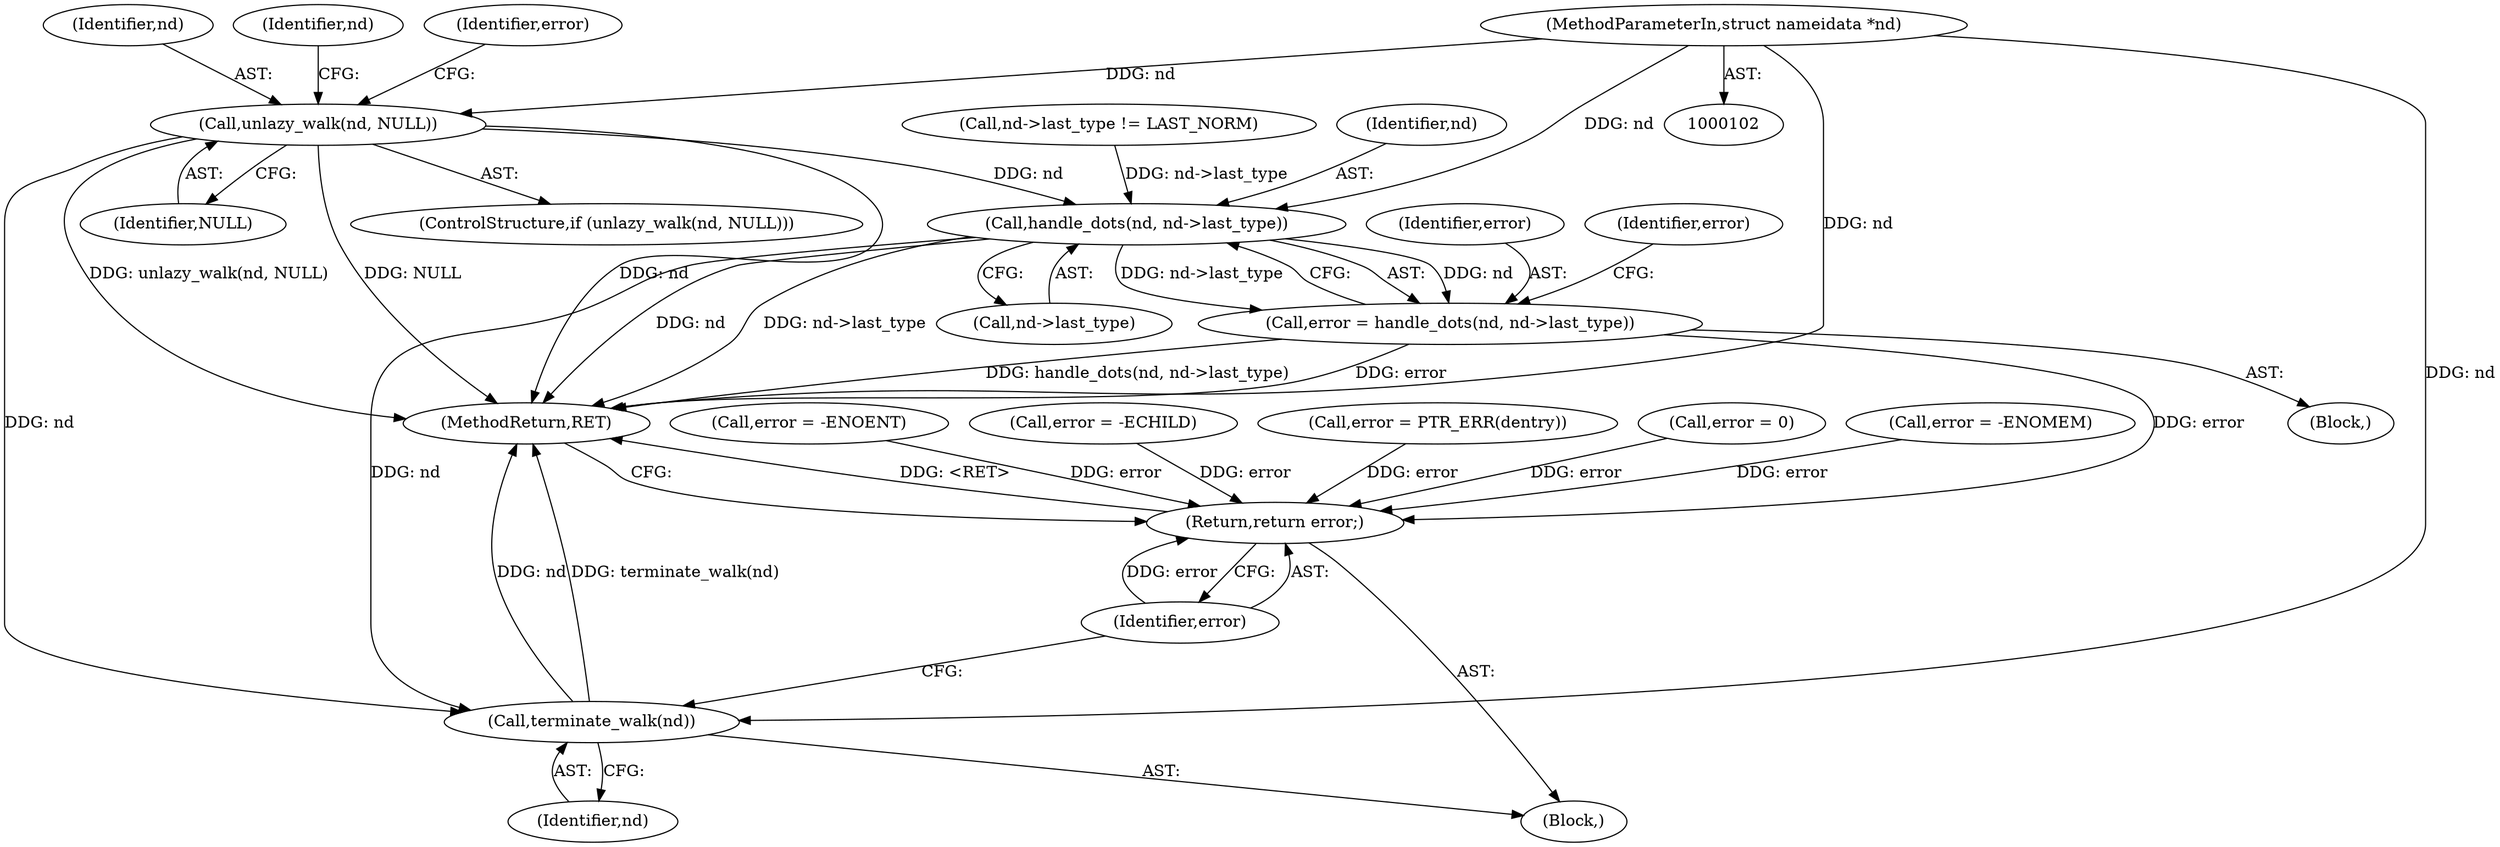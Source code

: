 digraph "0_linux_295dc39d941dc2ae53d5c170365af4c9d5c16212@pointer" {
"1000103" [label="(MethodParameterIn,struct nameidata *nd)"];
"1000127" [label="(Call,unlazy_walk(nd, NULL))"];
"1000151" [label="(Call,handle_dots(nd, nd->last_type))"];
"1000149" [label="(Call,error = handle_dots(nd, nd->last_type))"];
"1000297" [label="(Return,return error;)"];
"1000295" [label="(Call,terminate_walk(nd))"];
"1000128" [label="(Identifier,nd)"];
"1000148" [label="(Block,)"];
"1000138" [label="(Identifier,nd)"];
"1000254" [label="(Call,error = -ENOENT)"];
"1000149" [label="(Call,error = handle_dots(nd, nd->last_type))"];
"1000296" [label="(Identifier,nd)"];
"1000298" [label="(Identifier,error)"];
"1000152" [label="(Identifier,nd)"];
"1000299" [label="(MethodReturn,RET)"];
"1000151" [label="(Call,handle_dots(nd, nd->last_type))"];
"1000131" [label="(Call,error = -ECHILD)"];
"1000295" [label="(Call,terminate_walk(nd))"];
"1000153" [label="(Call,nd->last_type)"];
"1000143" [label="(Call,nd->last_type != LAST_NORM)"];
"1000150" [label="(Identifier,error)"];
"1000127" [label="(Call,unlazy_walk(nd, NULL))"];
"1000132" [label="(Identifier,error)"];
"1000221" [label="(Call,error = PTR_ERR(dentry))"];
"1000291" [label="(Call,error = 0)"];
"1000199" [label="(Call,error = -ENOMEM)"];
"1000105" [label="(Block,)"];
"1000103" [label="(MethodParameterIn,struct nameidata *nd)"];
"1000297" [label="(Return,return error;)"];
"1000126" [label="(ControlStructure,if (unlazy_walk(nd, NULL)))"];
"1000129" [label="(Identifier,NULL)"];
"1000157" [label="(Identifier,error)"];
"1000103" -> "1000102"  [label="AST: "];
"1000103" -> "1000299"  [label="DDG: nd"];
"1000103" -> "1000127"  [label="DDG: nd"];
"1000103" -> "1000151"  [label="DDG: nd"];
"1000103" -> "1000295"  [label="DDG: nd"];
"1000127" -> "1000126"  [label="AST: "];
"1000127" -> "1000129"  [label="CFG: "];
"1000128" -> "1000127"  [label="AST: "];
"1000129" -> "1000127"  [label="AST: "];
"1000132" -> "1000127"  [label="CFG: "];
"1000138" -> "1000127"  [label="CFG: "];
"1000127" -> "1000299"  [label="DDG: NULL"];
"1000127" -> "1000299"  [label="DDG: unlazy_walk(nd, NULL)"];
"1000127" -> "1000299"  [label="DDG: nd"];
"1000127" -> "1000151"  [label="DDG: nd"];
"1000127" -> "1000295"  [label="DDG: nd"];
"1000151" -> "1000149"  [label="AST: "];
"1000151" -> "1000153"  [label="CFG: "];
"1000152" -> "1000151"  [label="AST: "];
"1000153" -> "1000151"  [label="AST: "];
"1000149" -> "1000151"  [label="CFG: "];
"1000151" -> "1000299"  [label="DDG: nd"];
"1000151" -> "1000299"  [label="DDG: nd->last_type"];
"1000151" -> "1000149"  [label="DDG: nd"];
"1000151" -> "1000149"  [label="DDG: nd->last_type"];
"1000143" -> "1000151"  [label="DDG: nd->last_type"];
"1000151" -> "1000295"  [label="DDG: nd"];
"1000149" -> "1000148"  [label="AST: "];
"1000150" -> "1000149"  [label="AST: "];
"1000157" -> "1000149"  [label="CFG: "];
"1000149" -> "1000299"  [label="DDG: handle_dots(nd, nd->last_type)"];
"1000149" -> "1000299"  [label="DDG: error"];
"1000149" -> "1000297"  [label="DDG: error"];
"1000297" -> "1000105"  [label="AST: "];
"1000297" -> "1000298"  [label="CFG: "];
"1000298" -> "1000297"  [label="AST: "];
"1000299" -> "1000297"  [label="CFG: "];
"1000297" -> "1000299"  [label="DDG: <RET>"];
"1000298" -> "1000297"  [label="DDG: error"];
"1000291" -> "1000297"  [label="DDG: error"];
"1000199" -> "1000297"  [label="DDG: error"];
"1000254" -> "1000297"  [label="DDG: error"];
"1000131" -> "1000297"  [label="DDG: error"];
"1000221" -> "1000297"  [label="DDG: error"];
"1000295" -> "1000105"  [label="AST: "];
"1000295" -> "1000296"  [label="CFG: "];
"1000296" -> "1000295"  [label="AST: "];
"1000298" -> "1000295"  [label="CFG: "];
"1000295" -> "1000299"  [label="DDG: nd"];
"1000295" -> "1000299"  [label="DDG: terminate_walk(nd)"];
}
